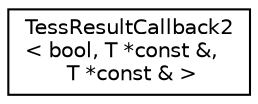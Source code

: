 digraph "Graphical Class Hierarchy"
{
 // LATEX_PDF_SIZE
  edge [fontname="Helvetica",fontsize="10",labelfontname="Helvetica",labelfontsize="10"];
  node [fontname="Helvetica",fontsize="10",shape=record];
  rankdir="LR";
  Node0 [label="TessResultCallback2\l\< bool, T *const &,\l T *const & \>",height=0.2,width=0.4,color="black", fillcolor="white", style="filled",URL="$class_tess_result_callback2.html",tooltip=" "];
}
